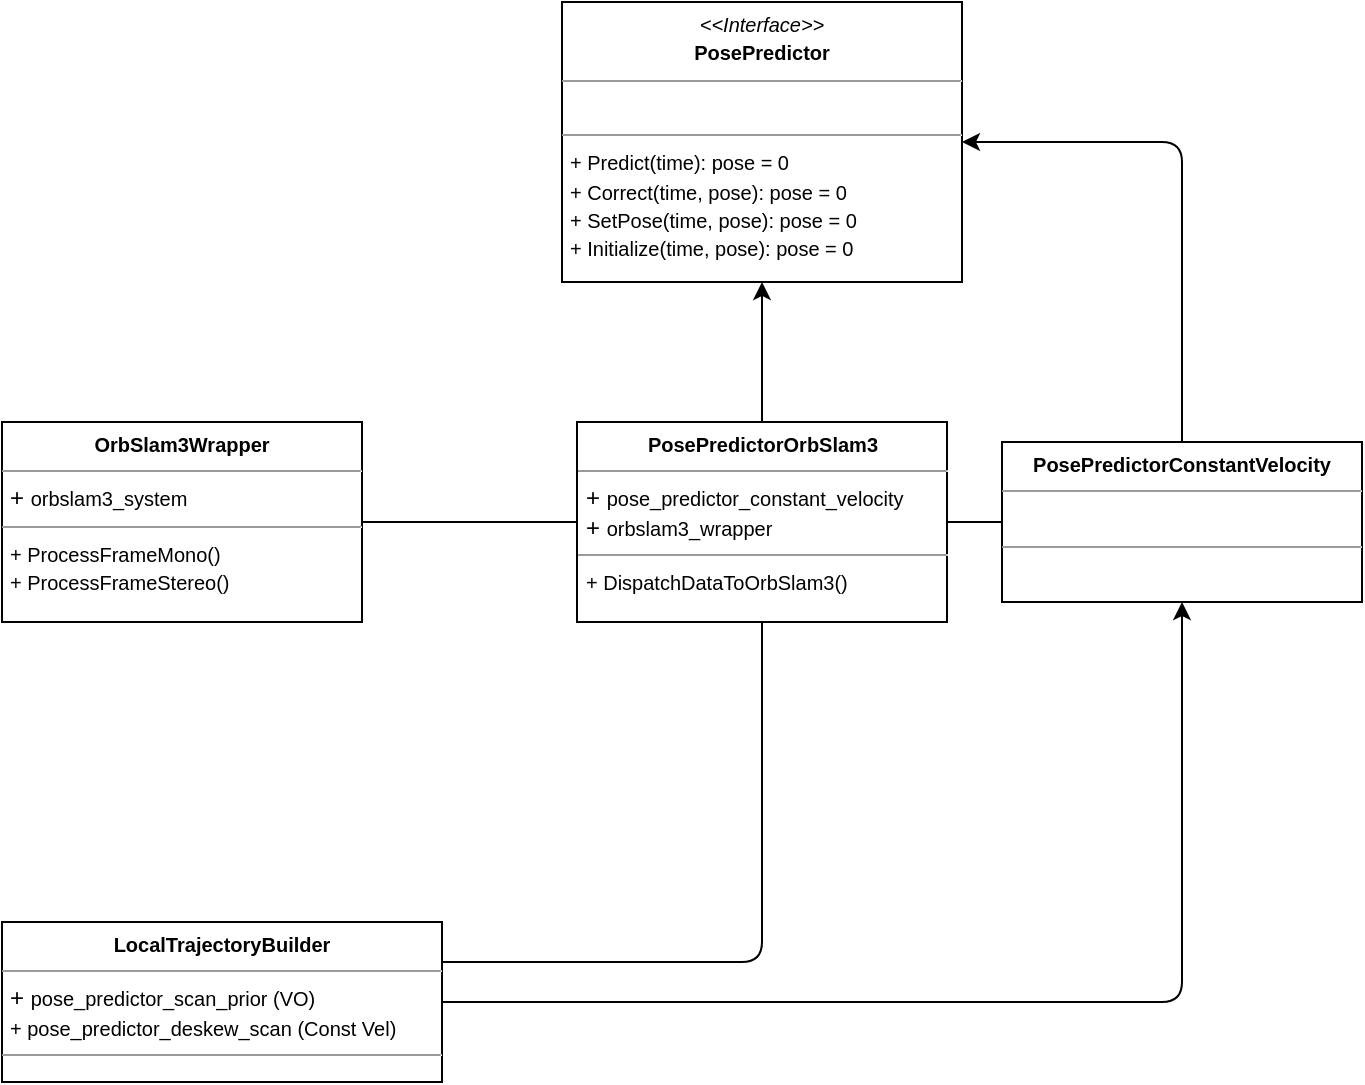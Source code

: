 <mxfile version="22.1.21" type="github">
  <diagram name="Page-1" id="6133507b-19e7-1e82-6fc7-422aa6c4b21f">
    <mxGraphModel dx="1150" dy="653" grid="1" gridSize="10" guides="1" tooltips="1" connect="1" arrows="1" fold="1" page="1" pageScale="1" pageWidth="1100" pageHeight="850" background="none" math="0" shadow="0">
      <root>
        <mxCell id="0" />
        <mxCell id="1" parent="0" />
        <mxCell id="b94bc138ca980ef-1" value="&lt;p style=&quot;margin:0px;margin-top:4px;text-align:center;&quot;&gt;&lt;font style=&quot;font-size: 10px;&quot;&gt;&lt;i&gt;&amp;lt;&amp;lt;Interface&amp;gt;&amp;gt;&lt;/i&gt;&lt;br&gt;&lt;b&gt;PosePredictor&lt;/b&gt;&lt;/font&gt;&lt;/p&gt;&lt;hr size=&quot;1&quot;&gt;&lt;p style=&quot;margin:0px;margin-left:4px;&quot;&gt;&lt;br&gt;&lt;/p&gt;&lt;hr size=&quot;1&quot;&gt;&lt;p style=&quot;margin:0px;margin-left:4px;&quot;&gt;&lt;font style=&quot;font-size: 10px;&quot;&gt;+ Predict(time): pose = 0&lt;br&gt;+ Correct(time, pose): pose = 0&lt;/font&gt;&lt;/p&gt;&lt;p style=&quot;margin:0px;margin-left:4px;&quot;&gt;&lt;font style=&quot;font-size: 10px;&quot;&gt;+ SetPose(time, pose): pose = 0&lt;/font&gt;&lt;/p&gt;&lt;p style=&quot;margin:0px;margin-left:4px;&quot;&gt;&lt;font style=&quot;font-size: 10px;&quot;&gt;+ Initialize(time, pose): pose = 0&lt;/font&gt;&lt;/p&gt;" style="verticalAlign=top;align=left;overflow=fill;fontSize=12;fontFamily=Helvetica;html=1;rounded=0;shadow=0;comic=0;labelBackgroundColor=none;strokeWidth=1" parent="1" vertex="1">
          <mxGeometry x="340" y="40" width="200" height="140" as="geometry" />
        </mxCell>
        <mxCell id="J8Nola8Q2Lbq7s_qgF8a-3" style="edgeStyle=orthogonalEdgeStyle;rounded=1;orthogonalLoop=1;jettySize=auto;html=1;entryX=0.5;entryY=1;entryDx=0;entryDy=0;curved=0;" parent="1" source="J8Nola8Q2Lbq7s_qgF8a-2" target="b94bc138ca980ef-1" edge="1">
          <mxGeometry relative="1" as="geometry" />
        </mxCell>
        <mxCell id="J8Nola8Q2Lbq7s_qgF8a-9" style="edgeStyle=orthogonalEdgeStyle;rounded=1;orthogonalLoop=1;jettySize=auto;html=1;exitX=0.5;exitY=1;exitDx=0;exitDy=0;entryX=1;entryY=0.25;entryDx=0;entryDy=0;endArrow=none;endFill=0;curved=0;" parent="1" source="J8Nola8Q2Lbq7s_qgF8a-2" target="J8Nola8Q2Lbq7s_qgF8a-8" edge="1">
          <mxGeometry relative="1" as="geometry" />
        </mxCell>
        <mxCell id="J8Nola8Q2Lbq7s_qgF8a-2" value="&lt;p style=&quot;margin:0px;margin-top:4px;text-align:center;&quot;&gt;&lt;b&gt;&lt;font style=&quot;font-size: 10px;&quot;&gt;PosePredictorOrbSlam3&lt;/font&gt;&lt;/b&gt;&lt;/p&gt;&lt;hr size=&quot;1&quot;&gt;&lt;p style=&quot;margin:0px;margin-left:4px;&quot;&gt;+ &lt;font style=&quot;font-size: 10px;&quot;&gt;pose_predictor_constant_velocity&lt;/font&gt;&lt;/p&gt;&lt;p style=&quot;margin:0px;margin-left:4px;&quot;&gt;+ &lt;font style=&quot;font-size: 10px;&quot;&gt;orbslam3_wrapper&lt;/font&gt;&lt;/p&gt;&lt;hr size=&quot;1&quot;&gt;&lt;p style=&quot;margin:0px;margin-left:4px;&quot;&gt;&lt;span style=&quot;font-size: 10px;&quot;&gt;+ DispatchDataToOrbSlam3()&lt;/span&gt;&lt;/p&gt;" style="verticalAlign=top;align=left;overflow=fill;fontSize=12;fontFamily=Helvetica;html=1;rounded=0;shadow=0;comic=0;labelBackgroundColor=none;strokeWidth=1" parent="1" vertex="1">
          <mxGeometry x="347.5" y="250" width="185" height="100" as="geometry" />
        </mxCell>
        <mxCell id="J8Nola8Q2Lbq7s_qgF8a-10" style="edgeStyle=orthogonalEdgeStyle;rounded=1;orthogonalLoop=1;jettySize=auto;html=1;exitX=0.5;exitY=0;exitDx=0;exitDy=0;entryX=1;entryY=0.5;entryDx=0;entryDy=0;curved=0;" parent="1" source="J8Nola8Q2Lbq7s_qgF8a-4" target="b94bc138ca980ef-1" edge="1">
          <mxGeometry relative="1" as="geometry" />
        </mxCell>
        <mxCell id="jcpm4vScRWjz6ZrZ9lim-2" style="edgeStyle=orthogonalEdgeStyle;rounded=0;orthogonalLoop=1;jettySize=auto;html=1;exitX=0;exitY=0.5;exitDx=0;exitDy=0;entryX=1;entryY=0.5;entryDx=0;entryDy=0;endArrow=none;endFill=0;" edge="1" parent="1" source="J8Nola8Q2Lbq7s_qgF8a-4" target="J8Nola8Q2Lbq7s_qgF8a-2">
          <mxGeometry relative="1" as="geometry" />
        </mxCell>
        <mxCell id="J8Nola8Q2Lbq7s_qgF8a-4" value="&lt;p style=&quot;margin:0px;margin-top:4px;text-align:center;&quot;&gt;&lt;b&gt;&lt;font style=&quot;font-size: 10px;&quot;&gt;PosePredictorConstantVelocity&lt;/font&gt;&lt;/b&gt;&lt;/p&gt;&lt;hr size=&quot;1&quot;&gt;&lt;p style=&quot;margin:0px;margin-left:4px;&quot;&gt;&lt;br&gt;&lt;/p&gt;&lt;hr size=&quot;1&quot;&gt;&lt;p style=&quot;margin:0px;margin-left:4px;&quot;&gt;&lt;br&gt;&lt;/p&gt;" style="verticalAlign=top;align=left;overflow=fill;fontSize=12;fontFamily=Helvetica;html=1;rounded=0;shadow=0;comic=0;labelBackgroundColor=none;strokeWidth=1" parent="1" vertex="1">
          <mxGeometry x="560" y="260" width="180" height="80" as="geometry" />
        </mxCell>
        <mxCell id="J8Nola8Q2Lbq7s_qgF8a-16" style="edgeStyle=orthogonalEdgeStyle;rounded=1;orthogonalLoop=1;jettySize=auto;html=1;exitX=1;exitY=0.5;exitDx=0;exitDy=0;entryX=0.5;entryY=1;entryDx=0;entryDy=0;curved=0;" parent="1" source="J8Nola8Q2Lbq7s_qgF8a-8" target="J8Nola8Q2Lbq7s_qgF8a-4" edge="1">
          <mxGeometry relative="1" as="geometry" />
        </mxCell>
        <mxCell id="J8Nola8Q2Lbq7s_qgF8a-8" value="&lt;p style=&quot;margin:0px;margin-top:4px;text-align:center;&quot;&gt;&lt;b&gt;&lt;font style=&quot;font-size: 10px;&quot;&gt;LocalTrajectoryBuilder&lt;/font&gt;&lt;/b&gt;&lt;/p&gt;&lt;hr size=&quot;1&quot;&gt;&lt;p style=&quot;margin:0px;margin-left:4px;&quot;&gt;+ &lt;font style=&quot;font-size: 10px;&quot;&gt;pose_predictor_scan_prior (VO)&lt;/font&gt;&lt;/p&gt;&lt;p style=&quot;margin:0px;margin-left:4px;&quot;&gt;&lt;font style=&quot;font-size: 10px;&quot;&gt;+ pose_predictor_deskew_scan (Const Vel)&lt;/font&gt;&lt;/p&gt;&lt;hr size=&quot;1&quot;&gt;&lt;p style=&quot;margin:0px;margin-left:4px;&quot;&gt;&lt;br&gt;&lt;/p&gt;" style="verticalAlign=top;align=left;overflow=fill;fontSize=12;fontFamily=Helvetica;html=1;rounded=0;shadow=0;comic=0;labelBackgroundColor=none;strokeWidth=1" parent="1" vertex="1">
          <mxGeometry x="60" y="500" width="220" height="80" as="geometry" />
        </mxCell>
        <mxCell id="jcpm4vScRWjz6ZrZ9lim-1" style="edgeStyle=orthogonalEdgeStyle;rounded=1;orthogonalLoop=1;jettySize=auto;html=1;entryX=0;entryY=0.5;entryDx=0;entryDy=0;endArrow=none;endFill=0;curved=0;" edge="1" parent="1" source="J8Nola8Q2Lbq7s_qgF8a-15" target="J8Nola8Q2Lbq7s_qgF8a-2">
          <mxGeometry relative="1" as="geometry" />
        </mxCell>
        <mxCell id="J8Nola8Q2Lbq7s_qgF8a-15" value="&lt;p style=&quot;margin:0px;margin-top:4px;text-align:center;&quot;&gt;&lt;b&gt;&lt;font style=&quot;font-size: 10px;&quot;&gt;OrbSlam3Wrapper&lt;/font&gt;&lt;/b&gt;&lt;/p&gt;&lt;hr size=&quot;1&quot;&gt;&lt;p style=&quot;margin:0px;margin-left:4px;&quot;&gt;+ &lt;font style=&quot;font-size: 10px;&quot;&gt;orbslam3_system&lt;/font&gt;&lt;/p&gt;&lt;hr size=&quot;1&quot;&gt;&lt;p style=&quot;margin:0px;margin-left:4px;&quot;&gt;&lt;font style=&quot;font-size: 10px;&quot;&gt;+ ProcessFrameMono()&lt;/font&gt;&lt;/p&gt;&lt;p style=&quot;margin:0px;margin-left:4px;&quot;&gt;&lt;font style=&quot;font-size: 10px;&quot;&gt;+ ProcessFrameStereo()&lt;/font&gt;&lt;/p&gt;" style="verticalAlign=top;align=left;overflow=fill;fontSize=12;fontFamily=Helvetica;html=1;rounded=0;shadow=0;comic=0;labelBackgroundColor=none;strokeWidth=1" parent="1" vertex="1">
          <mxGeometry x="60" y="250" width="180" height="100" as="geometry" />
        </mxCell>
      </root>
    </mxGraphModel>
  </diagram>
</mxfile>
